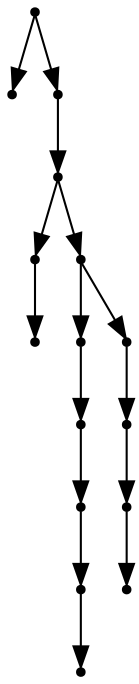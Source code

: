 digraph {
  15 [shape=point];
  0 [shape=point];
  14 [shape=point];
  13 [shape=point];
  2 [shape=point];
  1 [shape=point];
  12 [shape=point];
  7 [shape=point];
  6 [shape=point];
  5 [shape=point];
  4 [shape=point];
  3 [shape=point];
  11 [shape=point];
  10 [shape=point];
  9 [shape=point];
  8 [shape=point];
15 -> 0;
15 -> 14;
14 -> 13;
13 -> 2;
2 -> 1;
13 -> 12;
12 -> 7;
7 -> 6;
6 -> 5;
5 -> 4;
4 -> 3;
12 -> 11;
11 -> 10;
10 -> 9;
9 -> 8;
}
